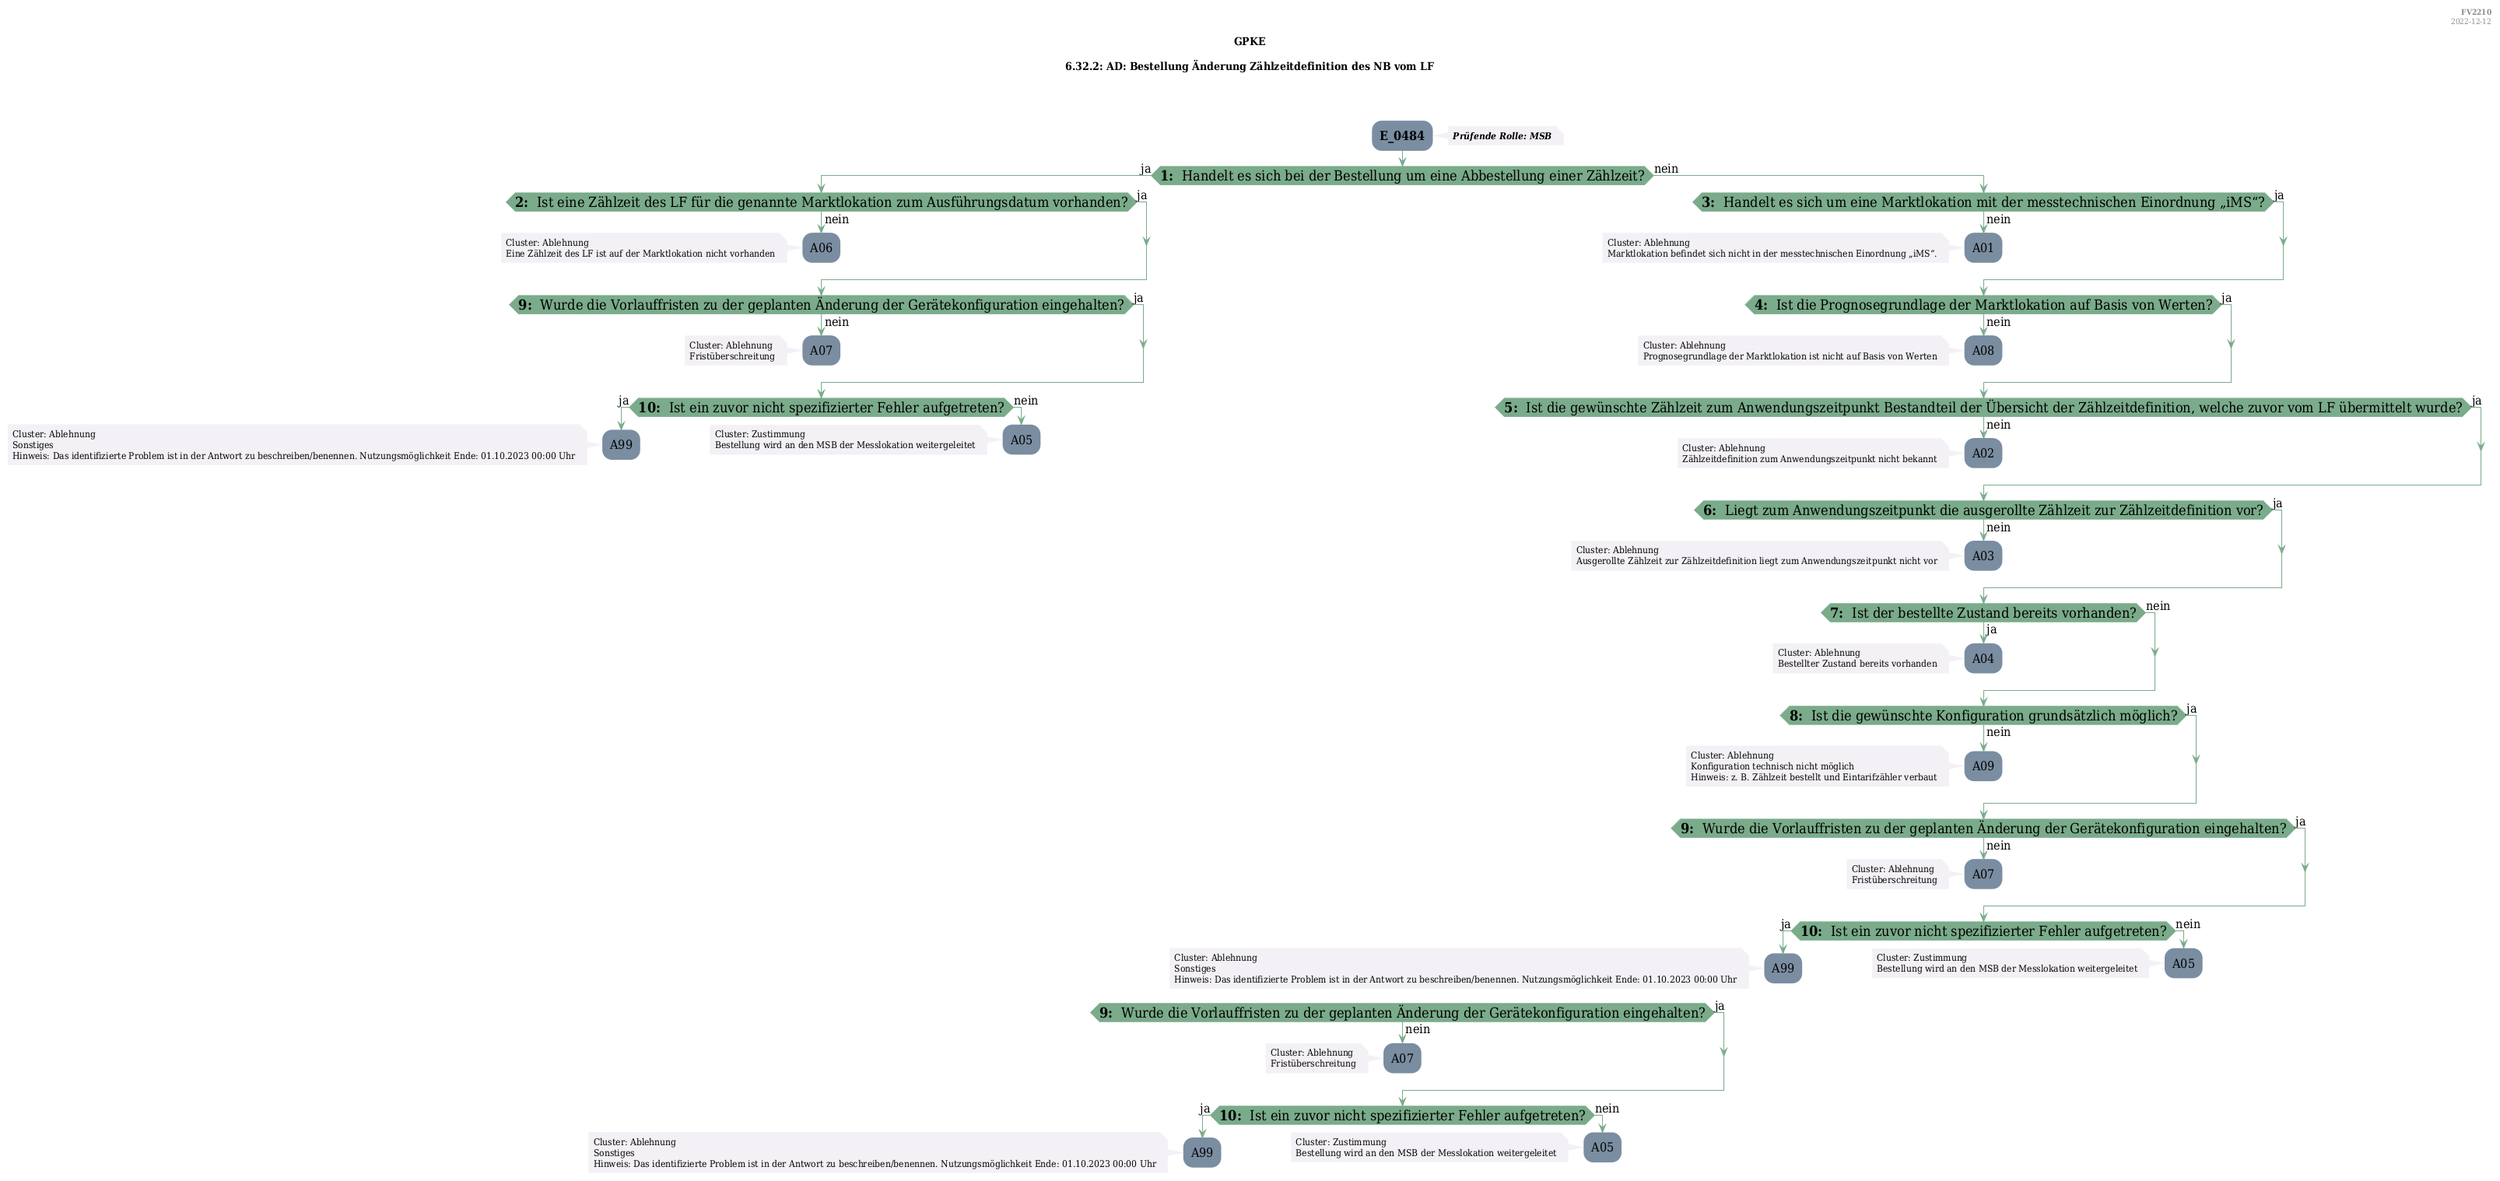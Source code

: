 @startuml
skinparam Shadowing false
skinparam NoteBorderColor #f3f1f6
skinparam NoteBackgroundColor #f3f1f6
skinparam NoteFontSize 12
skinparam ActivityBorderColor none
skinparam ActivityBackgroundColor #7a8da1
skinparam ActivityFontSize 16
skinparam ArrowColor #7aab8a
skinparam ArrowFontSize 16
skinparam ActivityDiamondBackgroundColor #7aab8a
skinparam ActivityDiamondBorderColor #7aab8a
skinparam ActivityDiamondFontSize 18
skinparam defaultFontName DejaVu Serif Condensed
skinparam ActivityEndColor #669580

header
<b>FV2210
2022-12-12
endheader

title
GPKE

6.32.2: AD: Bestellung Änderung Zählzeitdefinition des NB vom LF



end title
:<b>E_0484</b>;
note right
<b><i>Prüfende Rolle: MSB
end note

if (<b>1: </b> Handelt es sich bei der Bestellung um eine Abbestellung einer Zählzeit?) then (ja)
    if (<b>2: </b> Ist eine Zählzeit des LF für die genannte Marktlokation zum Ausführungsdatum vorhanden?) then (ja)
    else (nein)
        :A06;
        note left
            Cluster: Ablehnung
            Eine Zählzeit des LF ist auf der Marktlokation nicht vorhanden
        endnote
        kill;
    endif
    if (<b>9: </b> Wurde die Vorlauffristen zu der geplanten Änderung der Gerätekonfiguration eingehalten?) then (ja)
    else (nein)
        :A07;
        note left
            Cluster: Ablehnung
            Fristüberschreitung
        endnote
        kill;
    endif
    if (<b>10: </b> Ist ein zuvor nicht spezifizierter Fehler aufgetreten?) then (ja)
        :A99;
        note left
            Cluster: Ablehnung 
            Sonstiges
            Hinweis: Das identifizierte Problem ist in der Antwort zu beschreiben/benennen. Nutzungsmöglichkeit Ende: 01.10.2023 00:00 Uhr
        endnote
        kill;
    else (nein)
        :A05;
        note left
            Cluster: Zustimmung 
            Bestellung wird an den MSB der Messlokation weitergeleitet
        endnote
        kill;
    endif
else (nein)
    if (<b>3: </b> Handelt es sich um eine Marktlokation mit der messtechnischen Einordnung „iMS“?) then (ja)
    else (nein)
        :A01;
        note left
            Cluster: Ablehnung
            Marktlokation befindet sich nicht in der messtechnischen Einordnung „iMS“.
        endnote
        kill;
    endif
    if (<b>4: </b> Ist die Prognosegrundlage der Marktlokation auf Basis von Werten?) then (ja)
    else (nein)
        :A08;
        note left
            Cluster: Ablehnung
            Prognosegrundlage der Marktlokation ist nicht auf Basis von Werten
        endnote
        kill;
    endif
    if (<b>5: </b> Ist die gewünschte Zählzeit zum Anwendungszeitpunkt Bestandteil der Übersicht der Zählzeitdefinition, welche zuvor vom LF übermittelt wurde?) then (ja)
    else (nein)
        :A02;
        note left
            Cluster: Ablehnung
            Zählzeitdefinition zum Anwendungszeitpunkt nicht bekannt
        endnote
        kill;
    endif
    if (<b>6: </b> Liegt zum Anwendungszeitpunkt die ausgerollte Zählzeit zur Zählzeitdefinition vor?) then (ja)
    else (nein)
        :A03;
        note left
            Cluster: Ablehnung
            Ausgerollte Zählzeit zur Zählzeitdefinition liegt zum Anwendungszeitpunkt nicht vor
        endnote
        kill;
    endif
    if (<b>7: </b> Ist der bestellte Zustand bereits vorhanden?) then (ja)
        :A04;
        note left
            Cluster: Ablehnung
            Bestellter Zustand bereits vorhanden
        endnote
        kill;
    else (nein)
    endif
    if (<b>8: </b> Ist die gewünschte Konfiguration grundsätzlich möglich?) then (ja)
    else (nein)
        :A09;
        note left
            Cluster: Ablehnung 
            Konfiguration technisch nicht möglich
            Hinweis: z. B. Zählzeit bestellt und Eintarifzähler verbaut
        endnote
        kill;
    endif
    if (<b>9: </b> Wurde die Vorlauffristen zu der geplanten Änderung der Gerätekonfiguration eingehalten?) then (ja)
    else (nein)
        :A07;
        note left
            Cluster: Ablehnung
            Fristüberschreitung
        endnote
        kill;
    endif
    if (<b>10: </b> Ist ein zuvor nicht spezifizierter Fehler aufgetreten?) then (ja)
        :A99;
        note left
            Cluster: Ablehnung 
            Sonstiges
            Hinweis: Das identifizierte Problem ist in der Antwort zu beschreiben/benennen. Nutzungsmöglichkeit Ende: 01.10.2023 00:00 Uhr
        endnote
        kill;
    else (nein)
        :A05;
        note left
            Cluster: Zustimmung 
            Bestellung wird an den MSB der Messlokation weitergeleitet
        endnote
        kill;
    endif
endif
if (<b>9: </b> Wurde die Vorlauffristen zu der geplanten Änderung der Gerätekonfiguration eingehalten?) then (ja)
else (nein)
    :A07;
    note left
        Cluster: Ablehnung
        Fristüberschreitung
    endnote
    kill;
endif
if (<b>10: </b> Ist ein zuvor nicht spezifizierter Fehler aufgetreten?) then (ja)
    :A99;
    note left
        Cluster: Ablehnung 
        Sonstiges
        Hinweis: Das identifizierte Problem ist in der Antwort zu beschreiben/benennen. Nutzungsmöglichkeit Ende: 01.10.2023 00:00 Uhr
    endnote
    kill;
else (nein)
    :A05;
    note left
        Cluster: Zustimmung 
        Bestellung wird an den MSB der Messlokation weitergeleitet
    endnote
    kill;
endif

@enduml
